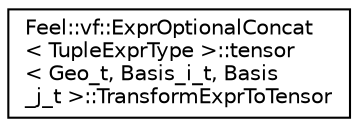 digraph "Graphical Class Hierarchy"
{
 // LATEX_PDF_SIZE
  edge [fontname="Helvetica",fontsize="10",labelfontname="Helvetica",labelfontsize="10"];
  node [fontname="Helvetica",fontsize="10",shape=record];
  rankdir="LR";
  Node0 [label="Feel::vf::ExprOptionalConcat\l\< TupleExprType \>::tensor\l\< Geo_t, Basis_i_t, Basis\l_j_t \>::TransformExprToTensor",height=0.2,width=0.4,color="black", fillcolor="white", style="filled",URL="$structFeel_1_1vf_1_1ExprOptionalConcat_1_1tensor_1_1TransformExprToTensor.html",tooltip=" "];
}
